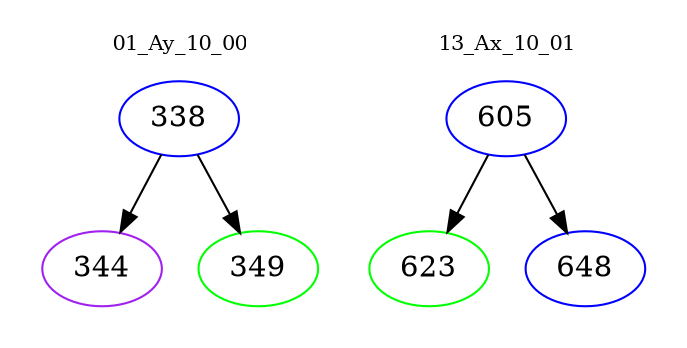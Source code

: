 digraph{
subgraph cluster_0 {
color = white
label = "01_Ay_10_00";
fontsize=10;
T0_338 [label="338", color="blue"]
T0_338 -> T0_344 [color="black"]
T0_344 [label="344", color="purple"]
T0_338 -> T0_349 [color="black"]
T0_349 [label="349", color="green"]
}
subgraph cluster_1 {
color = white
label = "13_Ax_10_01";
fontsize=10;
T1_605 [label="605", color="blue"]
T1_605 -> T1_623 [color="black"]
T1_623 [label="623", color="green"]
T1_605 -> T1_648 [color="black"]
T1_648 [label="648", color="blue"]
}
}
